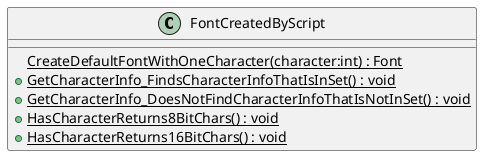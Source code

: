 @startuml
class FontCreatedByScript {
    {static} CreateDefaultFontWithOneCharacter(character:int) : Font
    + {static} GetCharacterInfo_FindsCharacterInfoThatIsInSet() : void
    + {static} GetCharacterInfo_DoesNotFindCharacterInfoThatIsNotInSet() : void
    + {static} HasCharacterReturns8BitChars() : void
    + {static} HasCharacterReturns16BitChars() : void
}
@enduml

